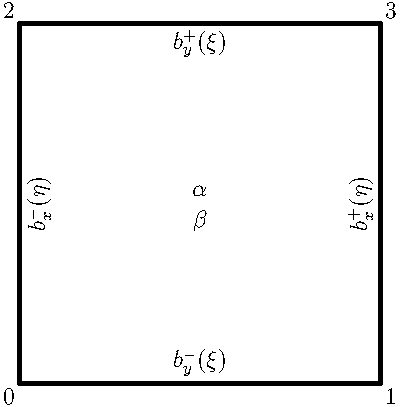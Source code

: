 size(200,0);

pen pc = linewidth(2);

pair x1 = (0.0,0.0);
pair x2 = (1.0,0.0);
pair x3 = (1.0,1.0);
pair x4 = (0.0,1.0);
draw(x1--x2--x3--x4--cycle,pc);

label(rotate(90)*"$b_x^+(\eta)$",(1,0.5),W);
label(rotate(90)*"$b_x^-(\eta)$",(0,0.5),E);
label("$b_y^-(\xi)$",(0.5,0),N);
label("$b_y^+(\xi)$",(0.5,1),S);

label("$\alpha$",(0.5,0.5),N);
label("$\beta$",(0.5,0.5),S);

label("$0$", (0,0), SW);
label("$1$", (1,0), SE);
label("$3$", (1,1), NE);
label("$2$", (0,1), NW);

